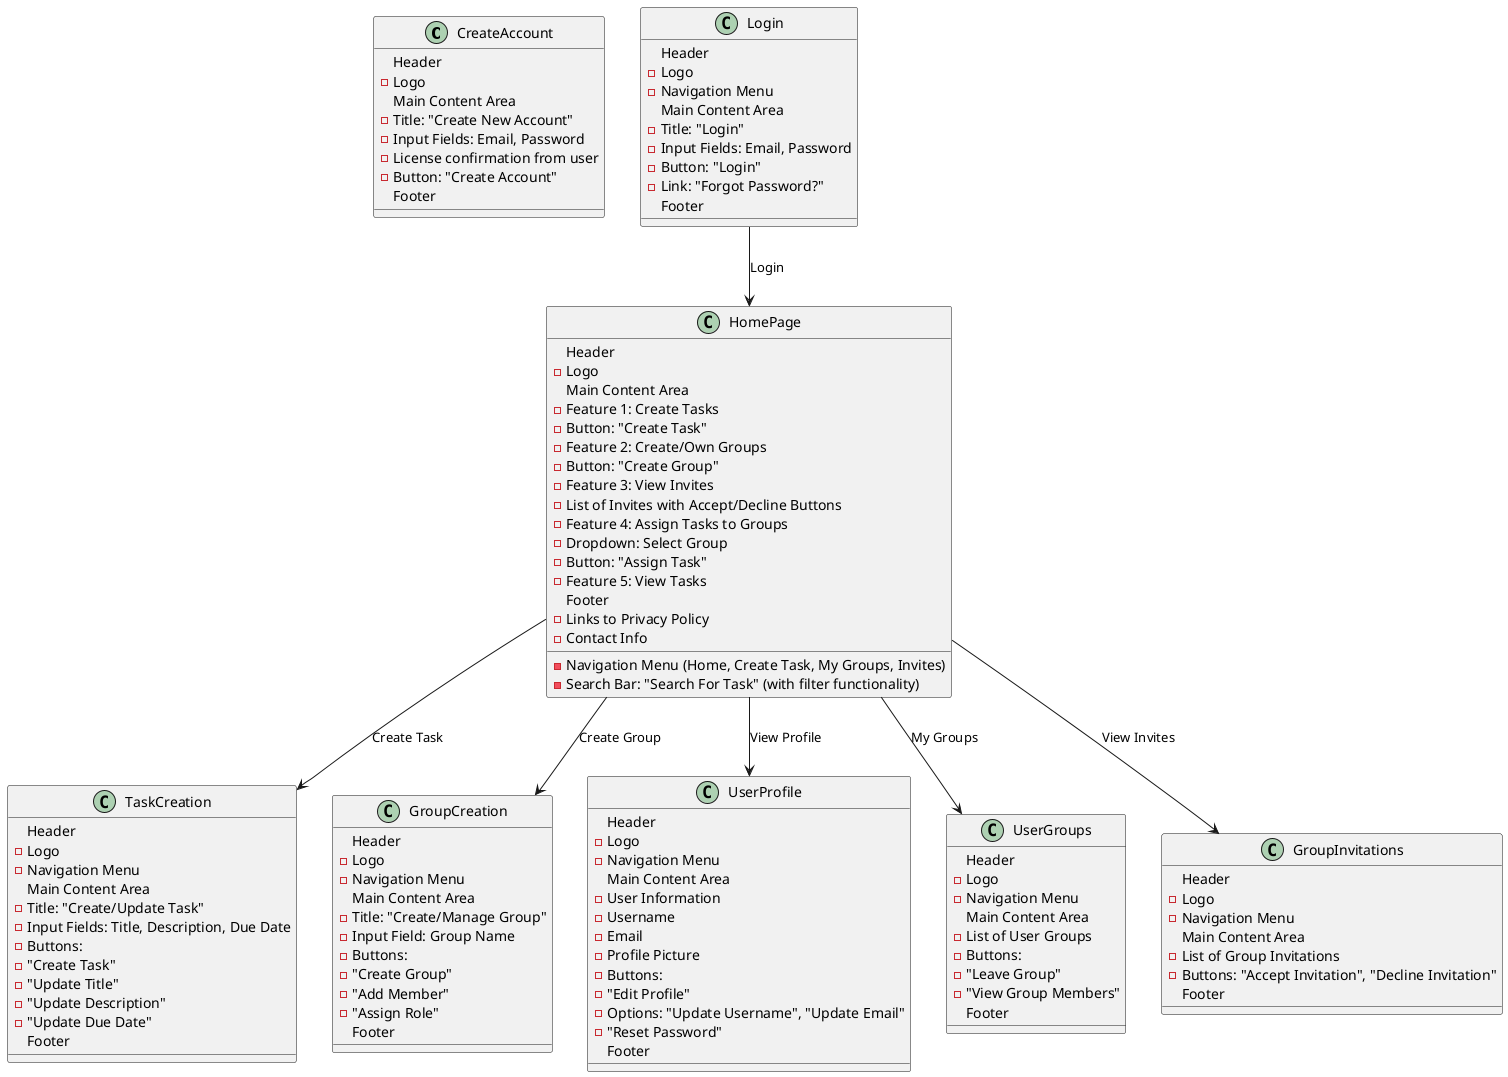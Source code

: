 @startuml
class CreateAccount {
  Header
  - Logo
  Main Content Area
  - Title: "Create New Account"
  - Input Fields: Email, Password
  - License confirmation from user
  - Button: "Create Account"
  Footer
}

class Login {
  Header
  - Logo
  - Navigation Menu
  Main Content Area
  - Title: "Login"
  - Input Fields: Email, Password
  - Button: "Login"
  - Link: "Forgot Password?"
  Footer
}

class HomePage {
  Header
  - Logo
  - Navigation Menu (Home, Create Task, My Groups, Invites)
  Main Content Area
  - Feature 1: Create Tasks
    - Button: "Create Task"
  - Feature 2: Create/Own Groups
    - Button: "Create Group"
  - Feature 3: View Invites
    - List of Invites with Accept/Decline Buttons
  - Feature 4: Assign Tasks to Groups
    - Dropdown: Select Group
    - Button: "Assign Task"
  - Feature 5: View Tasks
    - Search Bar: "Search For Task" (with filter functionality)
  Footer
  - Links to Privacy Policy
  - Contact Info
}

class TaskCreation {
  Header
  - Logo
  - Navigation Menu
  Main Content Area
  - Title: "Create/Update Task"
  - Input Fields: Title, Description, Due Date
  - Buttons:
    - "Create Task"
    - "Update Title"
    - "Update Description"
    - "Update Due Date"
  Footer
}

class GroupCreation {
  Header
  - Logo
  - Navigation Menu
  Main Content Area
  - Title: "Create/Manage Group"
  - Input Field: Group Name
  - Buttons:
    - "Create Group"
    - "Add Member"
    - "Assign Role"
  Footer
}

class UserProfile {
  Header
  - Logo
  - Navigation Menu
  Main Content Area
  - User Information
    - Username
    - Email
    - Profile Picture
  - Buttons:
    - "Edit Profile"
      - Options: "Update Username", "Update Email"
    - "Reset Password"
  Footer
}

class UserGroups {
  Header
  - Logo
  - Navigation Menu
  Main Content Area
  - List of User Groups
  - Buttons:
    - "Leave Group"
    - "View Group Members"
  Footer
}

class GroupInvitations {
  Header
  - Logo
  - Navigation Menu
  Main Content Area
  - List of Group Invitations
    - Buttons: "Accept Invitation", "Decline Invitation"
  Footer
}

Login --> HomePage : "Login"
HomePage --> TaskCreation : "Create Task"
HomePage --> GroupCreation : "Create Group"
HomePage --> UserProfile : "View Profile"
HomePage --> UserGroups : "My Groups"
HomePage --> GroupInvitations : "View Invites"
@enduml
